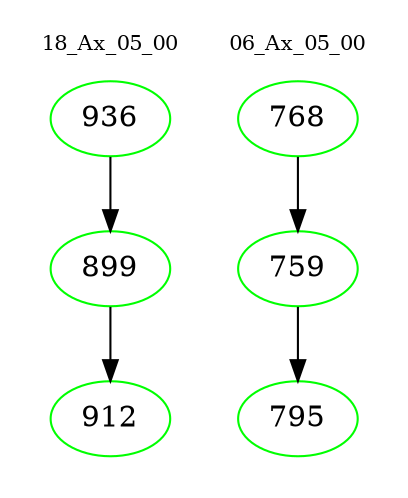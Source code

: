 digraph{
subgraph cluster_0 {
color = white
label = "18_Ax_05_00";
fontsize=10;
T0_936 [label="936", color="green"]
T0_936 -> T0_899 [color="black"]
T0_899 [label="899", color="green"]
T0_899 -> T0_912 [color="black"]
T0_912 [label="912", color="green"]
}
subgraph cluster_1 {
color = white
label = "06_Ax_05_00";
fontsize=10;
T1_768 [label="768", color="green"]
T1_768 -> T1_759 [color="black"]
T1_759 [label="759", color="green"]
T1_759 -> T1_795 [color="black"]
T1_795 [label="795", color="green"]
}
}
